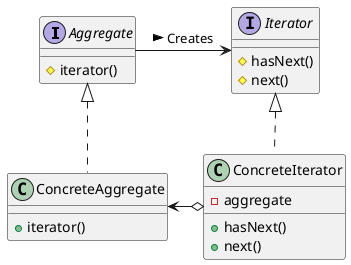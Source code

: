 @startuml

interface Aggregate {
    #iterator()
}
class ConcreteAggregate {
    +iterator()
}
interface Iterator {
    #hasNext()
    #next()
}
class ConcreteIterator {
    -aggregate
    +hasNext()
    +next()
}

Aggregate <|..ConcreteAggregate
Iterator <|..ConcreteIterator
Aggregate -> Iterator : Creates >
ConcreteAggregate <-o ConcreteIterator

@enduml